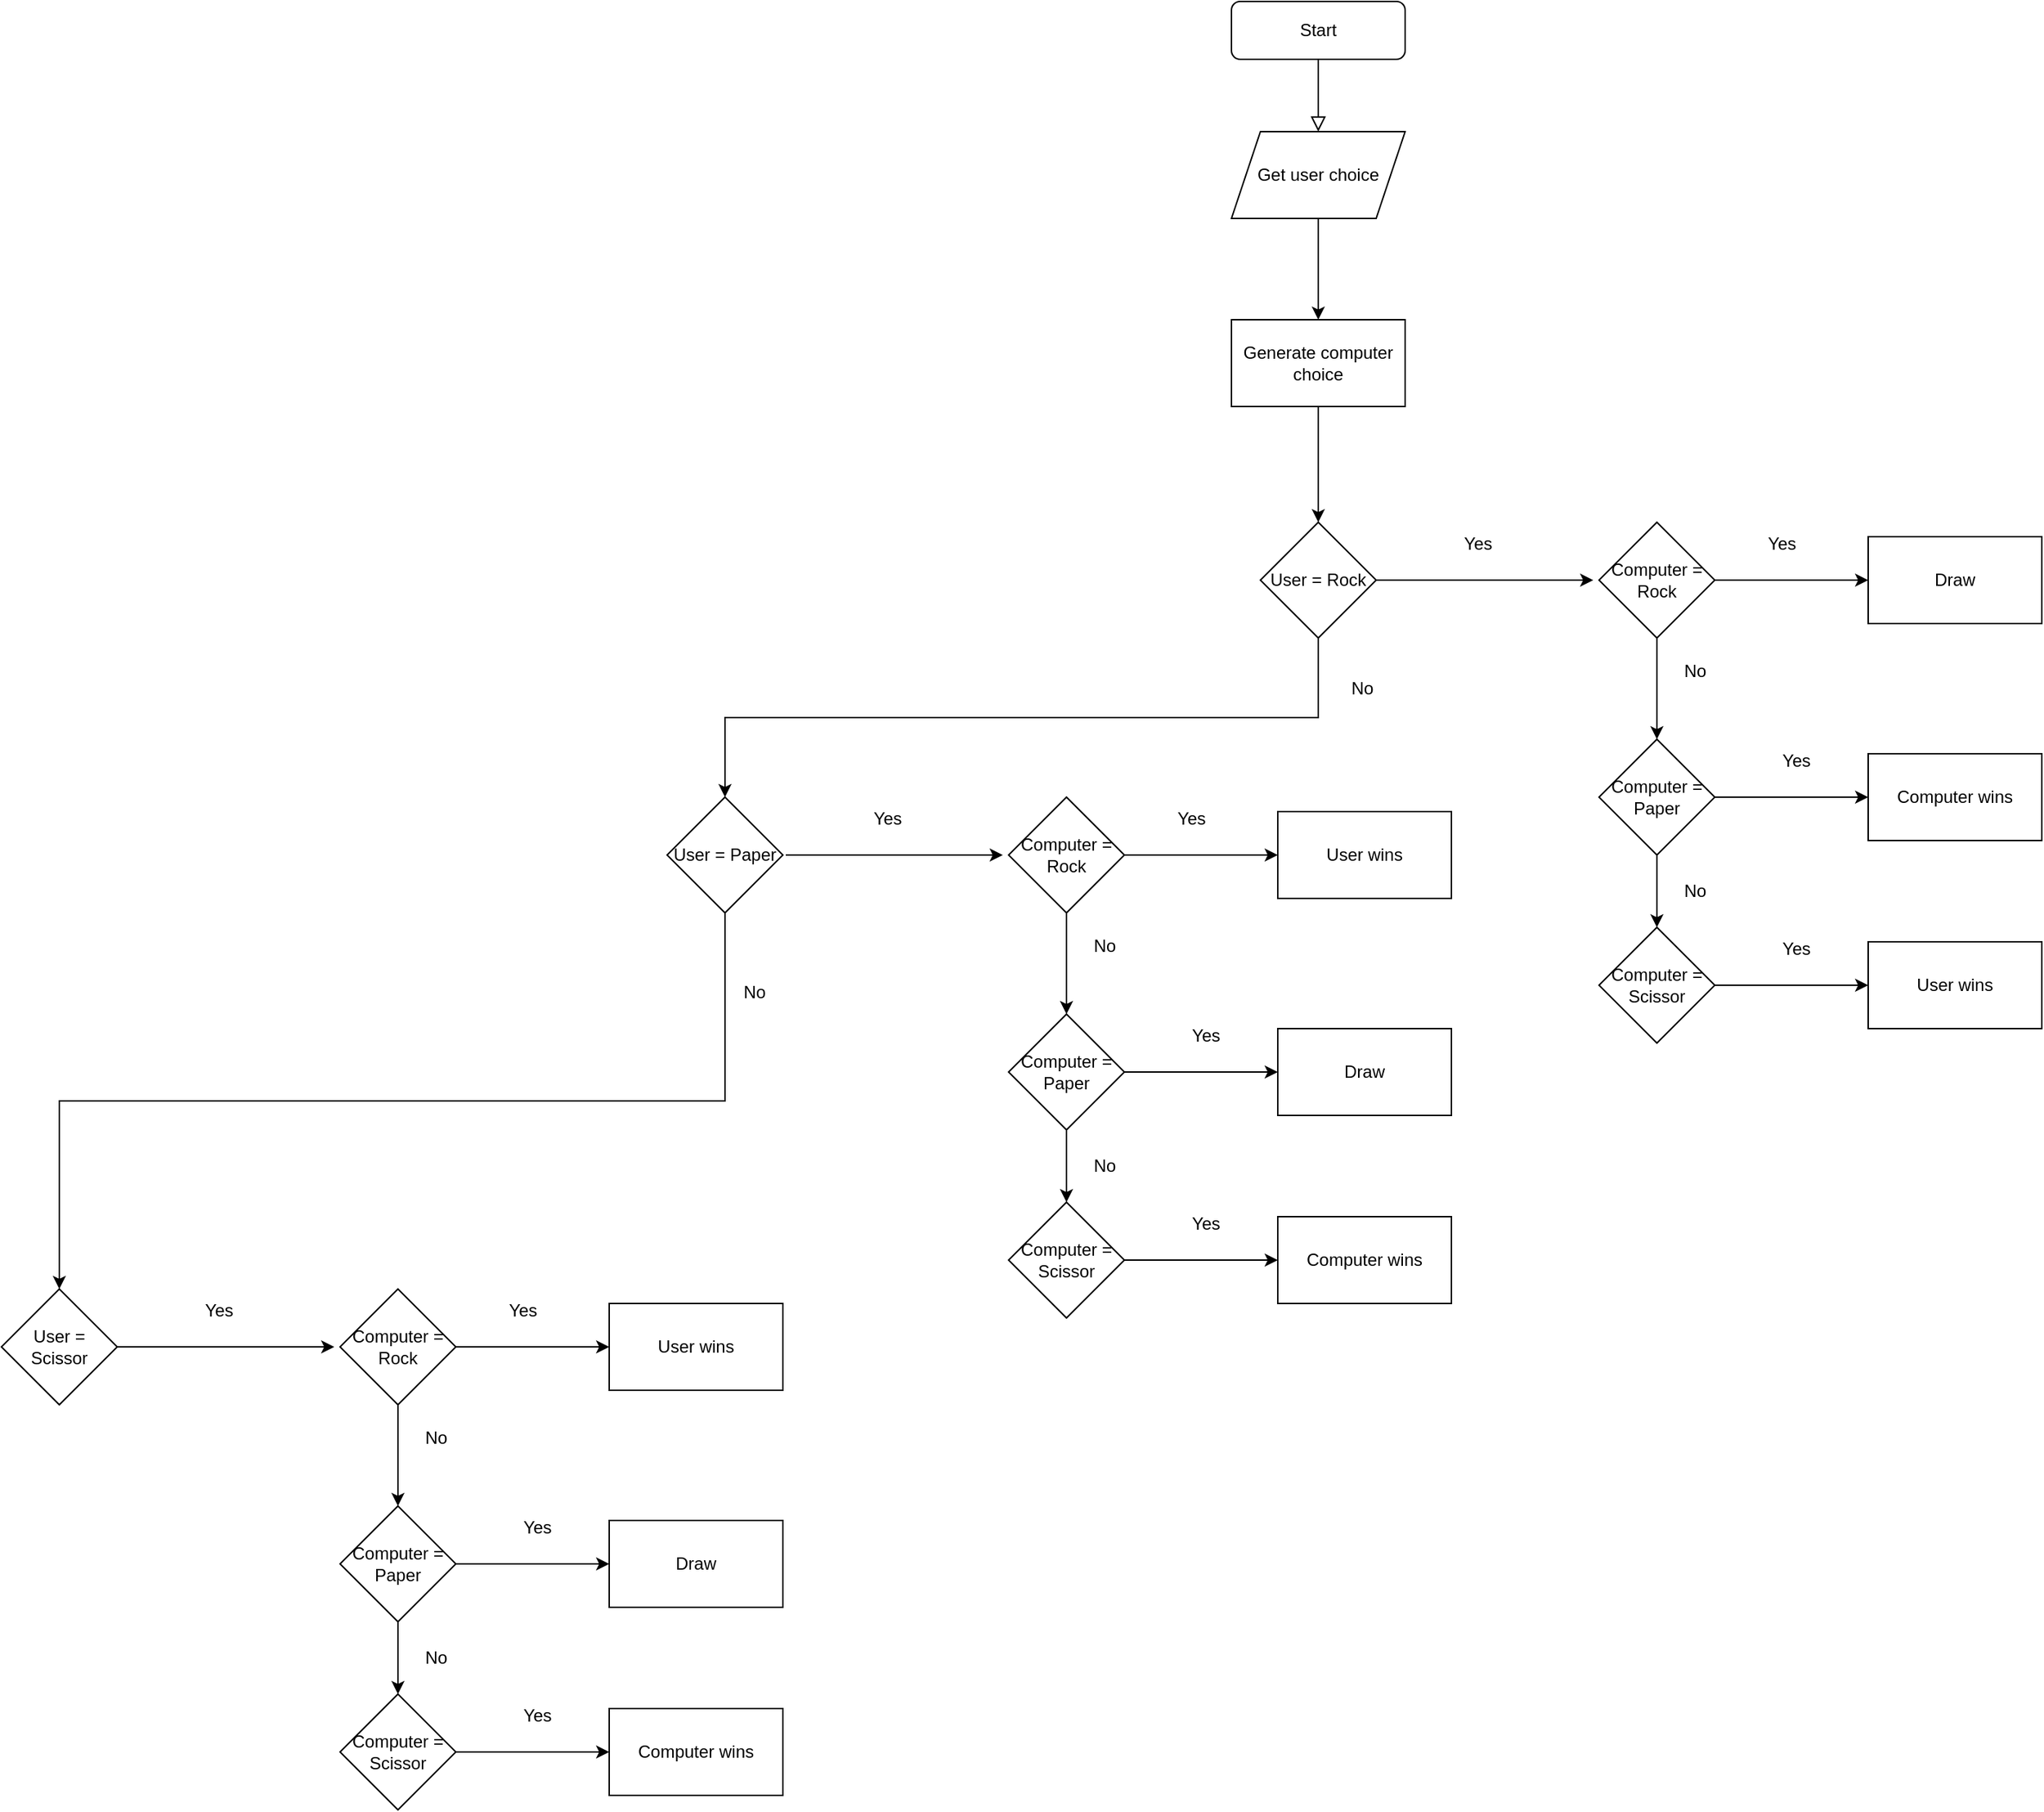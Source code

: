 <mxfile version="25.0.3">
  <diagram id="C5RBs43oDa-KdzZeNtuy" name="Page-1">
    <mxGraphModel dx="2261" dy="738" grid="1" gridSize="10" guides="1" tooltips="1" connect="1" arrows="1" fold="1" page="1" pageScale="1" pageWidth="827" pageHeight="1169" math="0" shadow="0">
      <root>
        <mxCell id="WIyWlLk6GJQsqaUBKTNV-0" />
        <mxCell id="WIyWlLk6GJQsqaUBKTNV-1" parent="WIyWlLk6GJQsqaUBKTNV-0" />
        <mxCell id="WIyWlLk6GJQsqaUBKTNV-2" value="" style="rounded=0;html=1;jettySize=auto;orthogonalLoop=1;fontSize=11;endArrow=block;endFill=0;endSize=8;strokeWidth=1;shadow=0;labelBackgroundColor=none;edgeStyle=orthogonalEdgeStyle;" parent="WIyWlLk6GJQsqaUBKTNV-1" source="WIyWlLk6GJQsqaUBKTNV-3" edge="1">
          <mxGeometry relative="1" as="geometry">
            <mxPoint x="220" y="170" as="targetPoint" />
          </mxGeometry>
        </mxCell>
        <mxCell id="WIyWlLk6GJQsqaUBKTNV-3" value="Start" style="rounded=1;whiteSpace=wrap;html=1;fontSize=12;glass=0;strokeWidth=1;shadow=0;" parent="WIyWlLk6GJQsqaUBKTNV-1" vertex="1">
          <mxGeometry x="160" y="80" width="120" height="40" as="geometry" />
        </mxCell>
        <mxCell id="F9ymxDvmGPVepkhJU88o-2" style="edgeStyle=orthogonalEdgeStyle;rounded=0;orthogonalLoop=1;jettySize=auto;html=1;exitX=0.5;exitY=1;exitDx=0;exitDy=0;entryX=0.5;entryY=0;entryDx=0;entryDy=0;" edge="1" parent="WIyWlLk6GJQsqaUBKTNV-1" source="F9ymxDvmGPVepkhJU88o-0" target="F9ymxDvmGPVepkhJU88o-1">
          <mxGeometry relative="1" as="geometry" />
        </mxCell>
        <mxCell id="F9ymxDvmGPVepkhJU88o-0" value="Get user choice" style="shape=parallelogram;perimeter=parallelogramPerimeter;whiteSpace=wrap;html=1;fixedSize=1;" vertex="1" parent="WIyWlLk6GJQsqaUBKTNV-1">
          <mxGeometry x="160" y="170" width="120" height="60" as="geometry" />
        </mxCell>
        <mxCell id="F9ymxDvmGPVepkhJU88o-3" style="edgeStyle=orthogonalEdgeStyle;rounded=0;orthogonalLoop=1;jettySize=auto;html=1;exitX=0.5;exitY=1;exitDx=0;exitDy=0;" edge="1" parent="WIyWlLk6GJQsqaUBKTNV-1" source="F9ymxDvmGPVepkhJU88o-1">
          <mxGeometry relative="1" as="geometry">
            <mxPoint x="220" y="440" as="targetPoint" />
          </mxGeometry>
        </mxCell>
        <mxCell id="F9ymxDvmGPVepkhJU88o-1" value="Generate computer choice" style="rounded=0;whiteSpace=wrap;html=1;" vertex="1" parent="WIyWlLk6GJQsqaUBKTNV-1">
          <mxGeometry x="160" y="300" width="120" height="60" as="geometry" />
        </mxCell>
        <mxCell id="F9ymxDvmGPVepkhJU88o-14" style="edgeStyle=orthogonalEdgeStyle;rounded=0;orthogonalLoop=1;jettySize=auto;html=1;exitX=0.5;exitY=1;exitDx=0;exitDy=0;entryX=0.5;entryY=0;entryDx=0;entryDy=0;" edge="1" parent="WIyWlLk6GJQsqaUBKTNV-1" source="F9ymxDvmGPVepkhJU88o-6" target="F9ymxDvmGPVepkhJU88o-7">
          <mxGeometry relative="1" as="geometry" />
        </mxCell>
        <mxCell id="F9ymxDvmGPVepkhJU88o-20" style="edgeStyle=orthogonalEdgeStyle;rounded=0;orthogonalLoop=1;jettySize=auto;html=1;exitX=1;exitY=0.5;exitDx=0;exitDy=0;" edge="1" parent="WIyWlLk6GJQsqaUBKTNV-1" source="F9ymxDvmGPVepkhJU88o-6">
          <mxGeometry relative="1" as="geometry">
            <mxPoint x="410" y="480" as="targetPoint" />
          </mxGeometry>
        </mxCell>
        <mxCell id="F9ymxDvmGPVepkhJU88o-6" value="User = Rock" style="rhombus;whiteSpace=wrap;html=1;" vertex="1" parent="WIyWlLk6GJQsqaUBKTNV-1">
          <mxGeometry x="180" y="440" width="80" height="80" as="geometry" />
        </mxCell>
        <mxCell id="F9ymxDvmGPVepkhJU88o-13" style="edgeStyle=orthogonalEdgeStyle;rounded=0;orthogonalLoop=1;jettySize=auto;html=1;exitX=0.5;exitY=1;exitDx=0;exitDy=0;" edge="1" parent="WIyWlLk6GJQsqaUBKTNV-1" source="F9ymxDvmGPVepkhJU88o-7" target="F9ymxDvmGPVepkhJU88o-8">
          <mxGeometry relative="1" as="geometry" />
        </mxCell>
        <mxCell id="F9ymxDvmGPVepkhJU88o-7" value="User = Paper" style="rhombus;whiteSpace=wrap;html=1;" vertex="1" parent="WIyWlLk6GJQsqaUBKTNV-1">
          <mxGeometry x="-230" y="630" width="80" height="80" as="geometry" />
        </mxCell>
        <mxCell id="F9ymxDvmGPVepkhJU88o-8" value="User = Scissor" style="rhombus;whiteSpace=wrap;html=1;" vertex="1" parent="WIyWlLk6GJQsqaUBKTNV-1">
          <mxGeometry x="-690" y="970" width="80" height="80" as="geometry" />
        </mxCell>
        <mxCell id="F9ymxDvmGPVepkhJU88o-15" value="Yes" style="text;html=1;align=center;verticalAlign=middle;resizable=0;points=[];autosize=1;strokeColor=none;fillColor=none;" vertex="1" parent="WIyWlLk6GJQsqaUBKTNV-1">
          <mxGeometry x="310" y="440" width="40" height="30" as="geometry" />
        </mxCell>
        <mxCell id="F9ymxDvmGPVepkhJU88o-18" value="No" style="text;html=1;align=center;verticalAlign=middle;resizable=0;points=[];autosize=1;strokeColor=none;fillColor=none;" vertex="1" parent="WIyWlLk6GJQsqaUBKTNV-1">
          <mxGeometry x="230" y="540" width="40" height="30" as="geometry" />
        </mxCell>
        <mxCell id="F9ymxDvmGPVepkhJU88o-24" style="edgeStyle=orthogonalEdgeStyle;rounded=0;orthogonalLoop=1;jettySize=auto;html=1;exitX=1;exitY=0.5;exitDx=0;exitDy=0;" edge="1" parent="WIyWlLk6GJQsqaUBKTNV-1" source="F9ymxDvmGPVepkhJU88o-23">
          <mxGeometry relative="1" as="geometry">
            <mxPoint x="600" y="480" as="targetPoint" />
          </mxGeometry>
        </mxCell>
        <mxCell id="F9ymxDvmGPVepkhJU88o-26" style="edgeStyle=orthogonalEdgeStyle;rounded=0;orthogonalLoop=1;jettySize=auto;html=1;exitX=0.5;exitY=1;exitDx=0;exitDy=0;" edge="1" parent="WIyWlLk6GJQsqaUBKTNV-1" source="F9ymxDvmGPVepkhJU88o-23">
          <mxGeometry relative="1" as="geometry">
            <mxPoint x="454" y="590" as="targetPoint" />
          </mxGeometry>
        </mxCell>
        <mxCell id="F9ymxDvmGPVepkhJU88o-23" value="Computer = Rock" style="rhombus;whiteSpace=wrap;html=1;" vertex="1" parent="WIyWlLk6GJQsqaUBKTNV-1">
          <mxGeometry x="414" y="440" width="80" height="80" as="geometry" />
        </mxCell>
        <mxCell id="F9ymxDvmGPVepkhJU88o-25" value="Yes" style="text;html=1;align=center;verticalAlign=middle;resizable=0;points=[];autosize=1;strokeColor=none;fillColor=none;" vertex="1" parent="WIyWlLk6GJQsqaUBKTNV-1">
          <mxGeometry x="520" y="440" width="40" height="30" as="geometry" />
        </mxCell>
        <mxCell id="F9ymxDvmGPVepkhJU88o-27" value="Draw" style="rounded=0;whiteSpace=wrap;html=1;" vertex="1" parent="WIyWlLk6GJQsqaUBKTNV-1">
          <mxGeometry x="600" y="450" width="120" height="60" as="geometry" />
        </mxCell>
        <mxCell id="F9ymxDvmGPVepkhJU88o-28" value="No" style="text;html=1;align=center;verticalAlign=middle;resizable=0;points=[];autosize=1;strokeColor=none;fillColor=none;" vertex="1" parent="WIyWlLk6GJQsqaUBKTNV-1">
          <mxGeometry x="460" y="528" width="40" height="30" as="geometry" />
        </mxCell>
        <mxCell id="F9ymxDvmGPVepkhJU88o-31" style="edgeStyle=orthogonalEdgeStyle;rounded=0;orthogonalLoop=1;jettySize=auto;html=1;exitX=0.5;exitY=1;exitDx=0;exitDy=0;entryX=0.5;entryY=0;entryDx=0;entryDy=0;" edge="1" parent="WIyWlLk6GJQsqaUBKTNV-1" source="F9ymxDvmGPVepkhJU88o-29" target="F9ymxDvmGPVepkhJU88o-30">
          <mxGeometry relative="1" as="geometry" />
        </mxCell>
        <mxCell id="F9ymxDvmGPVepkhJU88o-34" style="edgeStyle=orthogonalEdgeStyle;rounded=0;orthogonalLoop=1;jettySize=auto;html=1;exitX=1;exitY=0.5;exitDx=0;exitDy=0;entryX=0;entryY=0.5;entryDx=0;entryDy=0;" edge="1" parent="WIyWlLk6GJQsqaUBKTNV-1" source="F9ymxDvmGPVepkhJU88o-29" target="F9ymxDvmGPVepkhJU88o-33">
          <mxGeometry relative="1" as="geometry" />
        </mxCell>
        <mxCell id="F9ymxDvmGPVepkhJU88o-29" value="Computer = Paper" style="rhombus;whiteSpace=wrap;html=1;" vertex="1" parent="WIyWlLk6GJQsqaUBKTNV-1">
          <mxGeometry x="414" y="590" width="80" height="80" as="geometry" />
        </mxCell>
        <mxCell id="F9ymxDvmGPVepkhJU88o-37" style="edgeStyle=orthogonalEdgeStyle;rounded=0;orthogonalLoop=1;jettySize=auto;html=1;exitX=1;exitY=0.5;exitDx=0;exitDy=0;entryX=0;entryY=0.5;entryDx=0;entryDy=0;" edge="1" parent="WIyWlLk6GJQsqaUBKTNV-1" source="F9ymxDvmGPVepkhJU88o-30" target="F9ymxDvmGPVepkhJU88o-35">
          <mxGeometry relative="1" as="geometry" />
        </mxCell>
        <mxCell id="F9ymxDvmGPVepkhJU88o-30" value="Computer = Scissor" style="rhombus;whiteSpace=wrap;html=1;" vertex="1" parent="WIyWlLk6GJQsqaUBKTNV-1">
          <mxGeometry x="414" y="720" width="80" height="80" as="geometry" />
        </mxCell>
        <mxCell id="F9ymxDvmGPVepkhJU88o-32" value="No" style="text;html=1;align=center;verticalAlign=middle;resizable=0;points=[];autosize=1;strokeColor=none;fillColor=none;" vertex="1" parent="WIyWlLk6GJQsqaUBKTNV-1">
          <mxGeometry x="460" y="680" width="40" height="30" as="geometry" />
        </mxCell>
        <mxCell id="F9ymxDvmGPVepkhJU88o-33" value="Computer wins" style="rounded=0;whiteSpace=wrap;html=1;" vertex="1" parent="WIyWlLk6GJQsqaUBKTNV-1">
          <mxGeometry x="600" y="600" width="120" height="60" as="geometry" />
        </mxCell>
        <mxCell id="F9ymxDvmGPVepkhJU88o-35" value="User wins" style="rounded=0;whiteSpace=wrap;html=1;" vertex="1" parent="WIyWlLk6GJQsqaUBKTNV-1">
          <mxGeometry x="600" y="730" width="120" height="60" as="geometry" />
        </mxCell>
        <mxCell id="F9ymxDvmGPVepkhJU88o-38" value="Yes" style="text;html=1;align=center;verticalAlign=middle;resizable=0;points=[];autosize=1;strokeColor=none;fillColor=none;" vertex="1" parent="WIyWlLk6GJQsqaUBKTNV-1">
          <mxGeometry x="530" y="720" width="40" height="30" as="geometry" />
        </mxCell>
        <mxCell id="F9ymxDvmGPVepkhJU88o-39" value="Yes" style="text;html=1;align=center;verticalAlign=middle;resizable=0;points=[];autosize=1;strokeColor=none;fillColor=none;" vertex="1" parent="WIyWlLk6GJQsqaUBKTNV-1">
          <mxGeometry x="530" y="590" width="40" height="30" as="geometry" />
        </mxCell>
        <mxCell id="F9ymxDvmGPVepkhJU88o-40" style="edgeStyle=orthogonalEdgeStyle;rounded=0;orthogonalLoop=1;jettySize=auto;html=1;exitX=1;exitY=0.5;exitDx=0;exitDy=0;" edge="1" source="F9ymxDvmGPVepkhJU88o-42" parent="WIyWlLk6GJQsqaUBKTNV-1">
          <mxGeometry relative="1" as="geometry">
            <mxPoint x="192" y="670" as="targetPoint" />
          </mxGeometry>
        </mxCell>
        <mxCell id="F9ymxDvmGPVepkhJU88o-41" style="edgeStyle=orthogonalEdgeStyle;rounded=0;orthogonalLoop=1;jettySize=auto;html=1;exitX=0.5;exitY=1;exitDx=0;exitDy=0;" edge="1" source="F9ymxDvmGPVepkhJU88o-42" parent="WIyWlLk6GJQsqaUBKTNV-1">
          <mxGeometry relative="1" as="geometry">
            <mxPoint x="46" y="780" as="targetPoint" />
          </mxGeometry>
        </mxCell>
        <mxCell id="F9ymxDvmGPVepkhJU88o-42" value="Computer = Rock" style="rhombus;whiteSpace=wrap;html=1;" vertex="1" parent="WIyWlLk6GJQsqaUBKTNV-1">
          <mxGeometry x="6" y="630" width="80" height="80" as="geometry" />
        </mxCell>
        <mxCell id="F9ymxDvmGPVepkhJU88o-43" value="Yes" style="text;html=1;align=center;verticalAlign=middle;resizable=0;points=[];autosize=1;strokeColor=none;fillColor=none;" vertex="1" parent="WIyWlLk6GJQsqaUBKTNV-1">
          <mxGeometry x="112" y="630" width="40" height="30" as="geometry" />
        </mxCell>
        <mxCell id="F9ymxDvmGPVepkhJU88o-44" value="User wins" style="rounded=0;whiteSpace=wrap;html=1;" vertex="1" parent="WIyWlLk6GJQsqaUBKTNV-1">
          <mxGeometry x="192" y="640" width="120" height="60" as="geometry" />
        </mxCell>
        <mxCell id="F9ymxDvmGPVepkhJU88o-45" value="No" style="text;html=1;align=center;verticalAlign=middle;resizable=0;points=[];autosize=1;strokeColor=none;fillColor=none;" vertex="1" parent="WIyWlLk6GJQsqaUBKTNV-1">
          <mxGeometry x="52" y="718" width="40" height="30" as="geometry" />
        </mxCell>
        <mxCell id="F9ymxDvmGPVepkhJU88o-46" style="edgeStyle=orthogonalEdgeStyle;rounded=0;orthogonalLoop=1;jettySize=auto;html=1;exitX=0.5;exitY=1;exitDx=0;exitDy=0;entryX=0.5;entryY=0;entryDx=0;entryDy=0;" edge="1" source="F9ymxDvmGPVepkhJU88o-48" target="F9ymxDvmGPVepkhJU88o-50" parent="WIyWlLk6GJQsqaUBKTNV-1">
          <mxGeometry relative="1" as="geometry" />
        </mxCell>
        <mxCell id="F9ymxDvmGPVepkhJU88o-47" style="edgeStyle=orthogonalEdgeStyle;rounded=0;orthogonalLoop=1;jettySize=auto;html=1;exitX=1;exitY=0.5;exitDx=0;exitDy=0;entryX=0;entryY=0.5;entryDx=0;entryDy=0;" edge="1" source="F9ymxDvmGPVepkhJU88o-48" target="F9ymxDvmGPVepkhJU88o-52" parent="WIyWlLk6GJQsqaUBKTNV-1">
          <mxGeometry relative="1" as="geometry" />
        </mxCell>
        <mxCell id="F9ymxDvmGPVepkhJU88o-48" value="Computer = Paper" style="rhombus;whiteSpace=wrap;html=1;" vertex="1" parent="WIyWlLk6GJQsqaUBKTNV-1">
          <mxGeometry x="6" y="780" width="80" height="80" as="geometry" />
        </mxCell>
        <mxCell id="F9ymxDvmGPVepkhJU88o-49" style="edgeStyle=orthogonalEdgeStyle;rounded=0;orthogonalLoop=1;jettySize=auto;html=1;exitX=1;exitY=0.5;exitDx=0;exitDy=0;entryX=0;entryY=0.5;entryDx=0;entryDy=0;" edge="1" source="F9ymxDvmGPVepkhJU88o-50" target="F9ymxDvmGPVepkhJU88o-53" parent="WIyWlLk6GJQsqaUBKTNV-1">
          <mxGeometry relative="1" as="geometry" />
        </mxCell>
        <mxCell id="F9ymxDvmGPVepkhJU88o-50" value="Computer = Scissor" style="rhombus;whiteSpace=wrap;html=1;" vertex="1" parent="WIyWlLk6GJQsqaUBKTNV-1">
          <mxGeometry x="6" y="910" width="80" height="80" as="geometry" />
        </mxCell>
        <mxCell id="F9ymxDvmGPVepkhJU88o-51" value="No" style="text;html=1;align=center;verticalAlign=middle;resizable=0;points=[];autosize=1;strokeColor=none;fillColor=none;" vertex="1" parent="WIyWlLk6GJQsqaUBKTNV-1">
          <mxGeometry x="52" y="870" width="40" height="30" as="geometry" />
        </mxCell>
        <mxCell id="F9ymxDvmGPVepkhJU88o-52" value="Draw" style="rounded=0;whiteSpace=wrap;html=1;" vertex="1" parent="WIyWlLk6GJQsqaUBKTNV-1">
          <mxGeometry x="192" y="790" width="120" height="60" as="geometry" />
        </mxCell>
        <mxCell id="F9ymxDvmGPVepkhJU88o-53" value="Computer wins" style="rounded=0;whiteSpace=wrap;html=1;" vertex="1" parent="WIyWlLk6GJQsqaUBKTNV-1">
          <mxGeometry x="192" y="920" width="120" height="60" as="geometry" />
        </mxCell>
        <mxCell id="F9ymxDvmGPVepkhJU88o-54" value="Yes" style="text;html=1;align=center;verticalAlign=middle;resizable=0;points=[];autosize=1;strokeColor=none;fillColor=none;" vertex="1" parent="WIyWlLk6GJQsqaUBKTNV-1">
          <mxGeometry x="122" y="910" width="40" height="30" as="geometry" />
        </mxCell>
        <mxCell id="F9ymxDvmGPVepkhJU88o-55" value="Yes" style="text;html=1;align=center;verticalAlign=middle;resizable=0;points=[];autosize=1;strokeColor=none;fillColor=none;" vertex="1" parent="WIyWlLk6GJQsqaUBKTNV-1">
          <mxGeometry x="122" y="780" width="40" height="30" as="geometry" />
        </mxCell>
        <mxCell id="F9ymxDvmGPVepkhJU88o-56" style="edgeStyle=orthogonalEdgeStyle;rounded=0;orthogonalLoop=1;jettySize=auto;html=1;exitX=1;exitY=0.5;exitDx=0;exitDy=0;" edge="1" parent="WIyWlLk6GJQsqaUBKTNV-1">
          <mxGeometry relative="1" as="geometry">
            <mxPoint x="2" y="670" as="targetPoint" />
            <mxPoint x="-148" y="670" as="sourcePoint" />
          </mxGeometry>
        </mxCell>
        <mxCell id="F9ymxDvmGPVepkhJU88o-57" value="Yes" style="text;html=1;align=center;verticalAlign=middle;resizable=0;points=[];autosize=1;strokeColor=none;fillColor=none;" vertex="1" parent="WIyWlLk6GJQsqaUBKTNV-1">
          <mxGeometry x="-98" y="630" width="40" height="30" as="geometry" />
        </mxCell>
        <mxCell id="F9ymxDvmGPVepkhJU88o-58" value="No" style="text;html=1;align=center;verticalAlign=middle;resizable=0;points=[];autosize=1;strokeColor=none;fillColor=none;" vertex="1" parent="WIyWlLk6GJQsqaUBKTNV-1">
          <mxGeometry x="-190" y="750" width="40" height="30" as="geometry" />
        </mxCell>
        <mxCell id="F9ymxDvmGPVepkhJU88o-59" style="edgeStyle=orthogonalEdgeStyle;rounded=0;orthogonalLoop=1;jettySize=auto;html=1;exitX=1;exitY=0.5;exitDx=0;exitDy=0;" edge="1" source="F9ymxDvmGPVepkhJU88o-61" parent="WIyWlLk6GJQsqaUBKTNV-1">
          <mxGeometry relative="1" as="geometry">
            <mxPoint x="-270" y="1010" as="targetPoint" />
          </mxGeometry>
        </mxCell>
        <mxCell id="F9ymxDvmGPVepkhJU88o-60" style="edgeStyle=orthogonalEdgeStyle;rounded=0;orthogonalLoop=1;jettySize=auto;html=1;exitX=0.5;exitY=1;exitDx=0;exitDy=0;" edge="1" source="F9ymxDvmGPVepkhJU88o-61" parent="WIyWlLk6GJQsqaUBKTNV-1">
          <mxGeometry relative="1" as="geometry">
            <mxPoint x="-416" y="1120" as="targetPoint" />
          </mxGeometry>
        </mxCell>
        <mxCell id="F9ymxDvmGPVepkhJU88o-61" value="Computer = Rock" style="rhombus;whiteSpace=wrap;html=1;" vertex="1" parent="WIyWlLk6GJQsqaUBKTNV-1">
          <mxGeometry x="-456" y="970" width="80" height="80" as="geometry" />
        </mxCell>
        <mxCell id="F9ymxDvmGPVepkhJU88o-62" value="Yes" style="text;html=1;align=center;verticalAlign=middle;resizable=0;points=[];autosize=1;strokeColor=none;fillColor=none;" vertex="1" parent="WIyWlLk6GJQsqaUBKTNV-1">
          <mxGeometry x="-350" y="970" width="40" height="30" as="geometry" />
        </mxCell>
        <mxCell id="F9ymxDvmGPVepkhJU88o-63" value="User wins" style="rounded=0;whiteSpace=wrap;html=1;" vertex="1" parent="WIyWlLk6GJQsqaUBKTNV-1">
          <mxGeometry x="-270" y="980" width="120" height="60" as="geometry" />
        </mxCell>
        <mxCell id="F9ymxDvmGPVepkhJU88o-64" value="No" style="text;html=1;align=center;verticalAlign=middle;resizable=0;points=[];autosize=1;strokeColor=none;fillColor=none;" vertex="1" parent="WIyWlLk6GJQsqaUBKTNV-1">
          <mxGeometry x="-410" y="1058" width="40" height="30" as="geometry" />
        </mxCell>
        <mxCell id="F9ymxDvmGPVepkhJU88o-65" style="edgeStyle=orthogonalEdgeStyle;rounded=0;orthogonalLoop=1;jettySize=auto;html=1;exitX=0.5;exitY=1;exitDx=0;exitDy=0;entryX=0.5;entryY=0;entryDx=0;entryDy=0;" edge="1" source="F9ymxDvmGPVepkhJU88o-67" target="F9ymxDvmGPVepkhJU88o-69" parent="WIyWlLk6GJQsqaUBKTNV-1">
          <mxGeometry relative="1" as="geometry" />
        </mxCell>
        <mxCell id="F9ymxDvmGPVepkhJU88o-66" style="edgeStyle=orthogonalEdgeStyle;rounded=0;orthogonalLoop=1;jettySize=auto;html=1;exitX=1;exitY=0.5;exitDx=0;exitDy=0;entryX=0;entryY=0.5;entryDx=0;entryDy=0;" edge="1" source="F9ymxDvmGPVepkhJU88o-67" target="F9ymxDvmGPVepkhJU88o-71" parent="WIyWlLk6GJQsqaUBKTNV-1">
          <mxGeometry relative="1" as="geometry" />
        </mxCell>
        <mxCell id="F9ymxDvmGPVepkhJU88o-67" value="Computer = Paper" style="rhombus;whiteSpace=wrap;html=1;" vertex="1" parent="WIyWlLk6GJQsqaUBKTNV-1">
          <mxGeometry x="-456" y="1120" width="80" height="80" as="geometry" />
        </mxCell>
        <mxCell id="F9ymxDvmGPVepkhJU88o-68" style="edgeStyle=orthogonalEdgeStyle;rounded=0;orthogonalLoop=1;jettySize=auto;html=1;exitX=1;exitY=0.5;exitDx=0;exitDy=0;entryX=0;entryY=0.5;entryDx=0;entryDy=0;" edge="1" source="F9ymxDvmGPVepkhJU88o-69" target="F9ymxDvmGPVepkhJU88o-72" parent="WIyWlLk6GJQsqaUBKTNV-1">
          <mxGeometry relative="1" as="geometry" />
        </mxCell>
        <mxCell id="F9ymxDvmGPVepkhJU88o-69" value="Computer = Scissor" style="rhombus;whiteSpace=wrap;html=1;" vertex="1" parent="WIyWlLk6GJQsqaUBKTNV-1">
          <mxGeometry x="-456" y="1250" width="80" height="80" as="geometry" />
        </mxCell>
        <mxCell id="F9ymxDvmGPVepkhJU88o-70" value="No" style="text;html=1;align=center;verticalAlign=middle;resizable=0;points=[];autosize=1;strokeColor=none;fillColor=none;" vertex="1" parent="WIyWlLk6GJQsqaUBKTNV-1">
          <mxGeometry x="-410" y="1210" width="40" height="30" as="geometry" />
        </mxCell>
        <mxCell id="F9ymxDvmGPVepkhJU88o-71" value="Draw" style="rounded=0;whiteSpace=wrap;html=1;" vertex="1" parent="WIyWlLk6GJQsqaUBKTNV-1">
          <mxGeometry x="-270" y="1130" width="120" height="60" as="geometry" />
        </mxCell>
        <mxCell id="F9ymxDvmGPVepkhJU88o-72" value="Computer wins" style="rounded=0;whiteSpace=wrap;html=1;" vertex="1" parent="WIyWlLk6GJQsqaUBKTNV-1">
          <mxGeometry x="-270" y="1260" width="120" height="60" as="geometry" />
        </mxCell>
        <mxCell id="F9ymxDvmGPVepkhJU88o-73" value="Yes" style="text;html=1;align=center;verticalAlign=middle;resizable=0;points=[];autosize=1;strokeColor=none;fillColor=none;" vertex="1" parent="WIyWlLk6GJQsqaUBKTNV-1">
          <mxGeometry x="-340" y="1250" width="40" height="30" as="geometry" />
        </mxCell>
        <mxCell id="F9ymxDvmGPVepkhJU88o-74" value="Yes" style="text;html=1;align=center;verticalAlign=middle;resizable=0;points=[];autosize=1;strokeColor=none;fillColor=none;" vertex="1" parent="WIyWlLk6GJQsqaUBKTNV-1">
          <mxGeometry x="-340" y="1120" width="40" height="30" as="geometry" />
        </mxCell>
        <mxCell id="F9ymxDvmGPVepkhJU88o-75" value="Yes" style="text;html=1;align=center;verticalAlign=middle;resizable=0;points=[];autosize=1;strokeColor=none;fillColor=none;" vertex="1" parent="WIyWlLk6GJQsqaUBKTNV-1">
          <mxGeometry x="-560" y="970" width="40" height="30" as="geometry" />
        </mxCell>
        <mxCell id="F9ymxDvmGPVepkhJU88o-76" style="edgeStyle=orthogonalEdgeStyle;rounded=0;orthogonalLoop=1;jettySize=auto;html=1;exitX=1;exitY=0.5;exitDx=0;exitDy=0;" edge="1" parent="WIyWlLk6GJQsqaUBKTNV-1">
          <mxGeometry relative="1" as="geometry">
            <mxPoint x="-460" y="1010" as="targetPoint" />
            <mxPoint x="-610" y="1010" as="sourcePoint" />
          </mxGeometry>
        </mxCell>
      </root>
    </mxGraphModel>
  </diagram>
</mxfile>
